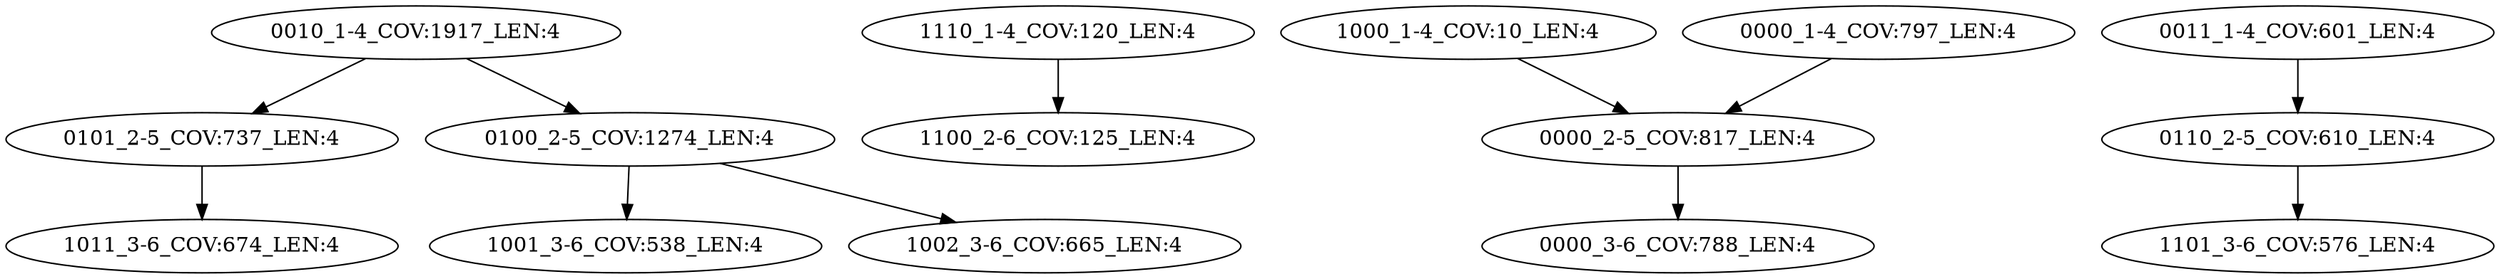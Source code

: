 digraph G {
    "0101_2-5_COV:737_LEN:4" -> "1011_3-6_COV:674_LEN:4";
    "1110_1-4_COV:120_LEN:4" -> "1100_2-6_COV:125_LEN:4";
    "1000_1-4_COV:10_LEN:4" -> "0000_2-5_COV:817_LEN:4";
    "0011_1-4_COV:601_LEN:4" -> "0110_2-5_COV:610_LEN:4";
    "0100_2-5_COV:1274_LEN:4" -> "1001_3-6_COV:538_LEN:4";
    "0100_2-5_COV:1274_LEN:4" -> "1002_3-6_COV:665_LEN:4";
    "0000_2-5_COV:817_LEN:4" -> "0000_3-6_COV:788_LEN:4";
    "0000_1-4_COV:797_LEN:4" -> "0000_2-5_COV:817_LEN:4";
    "0110_2-5_COV:610_LEN:4" -> "1101_3-6_COV:576_LEN:4";
    "0010_1-4_COV:1917_LEN:4" -> "0101_2-5_COV:737_LEN:4";
    "0010_1-4_COV:1917_LEN:4" -> "0100_2-5_COV:1274_LEN:4";
}
